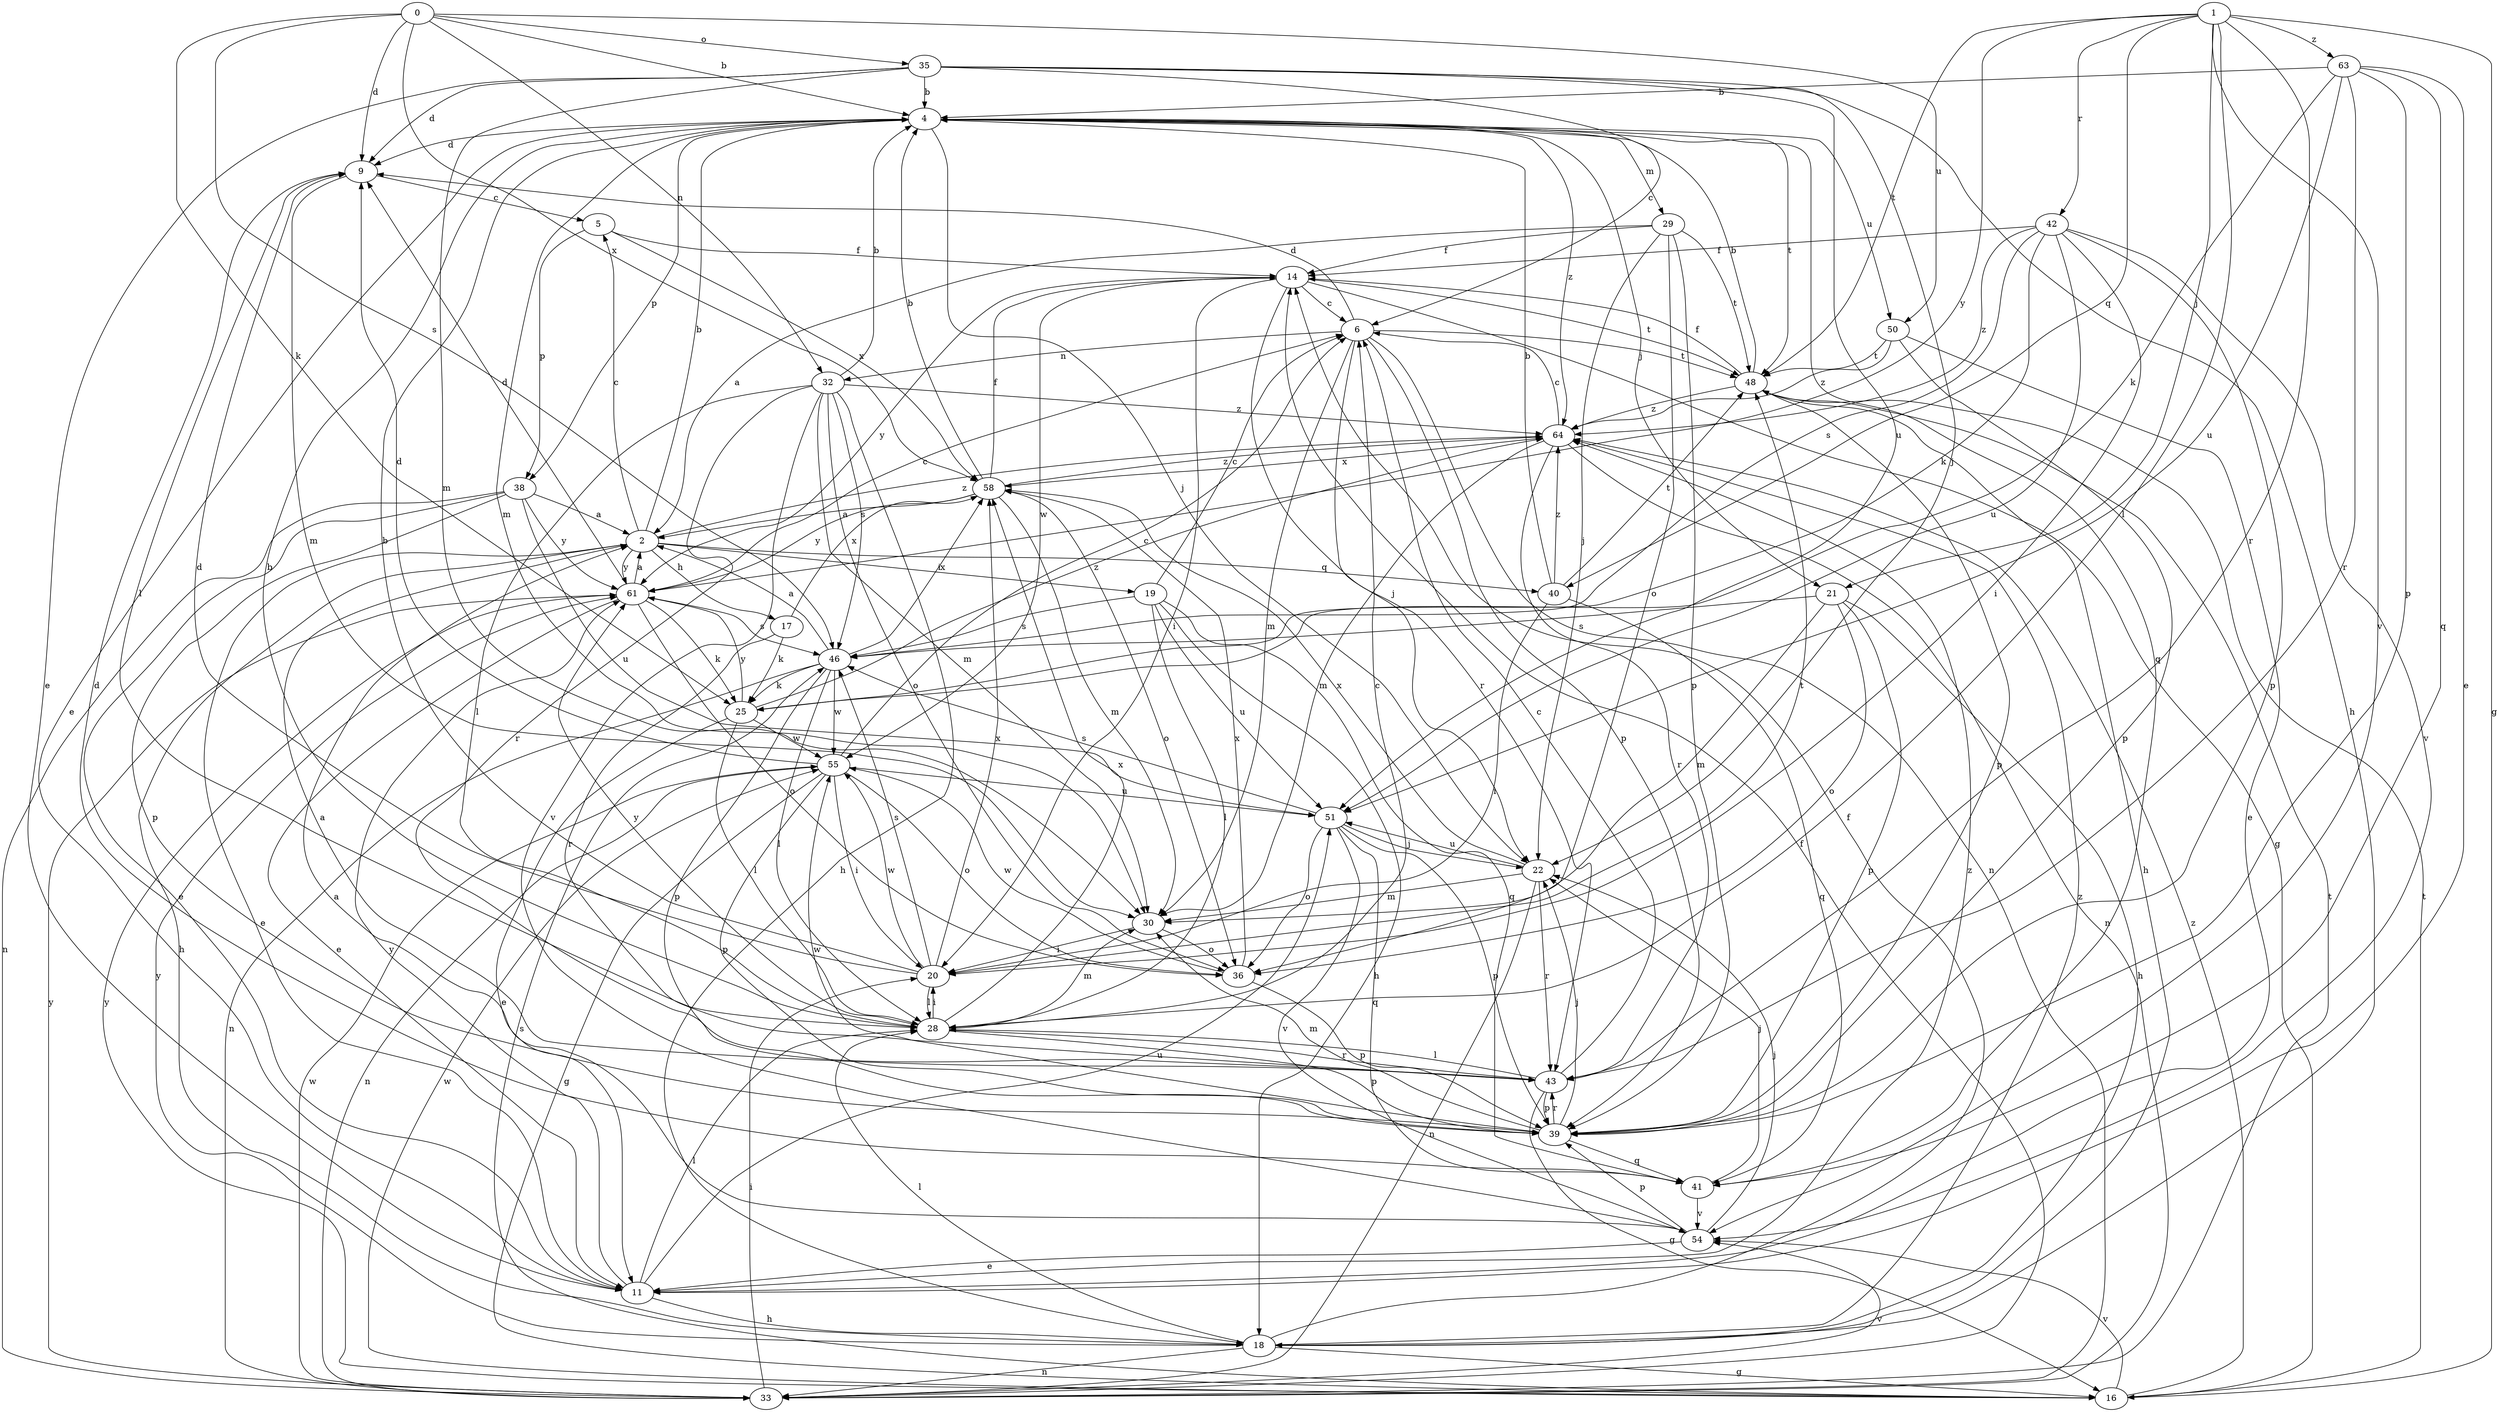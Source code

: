 strict digraph  {
0;
1;
2;
4;
5;
6;
9;
11;
14;
16;
17;
18;
19;
20;
21;
22;
25;
28;
29;
30;
32;
33;
35;
36;
38;
39;
40;
41;
42;
43;
46;
48;
50;
51;
54;
55;
58;
61;
63;
64;
0 -> 4  [label=b];
0 -> 9  [label=d];
0 -> 25  [label=k];
0 -> 32  [label=n];
0 -> 35  [label=o];
0 -> 46  [label=s];
0 -> 50  [label=u];
0 -> 58  [label=x];
1 -> 16  [label=g];
1 -> 21  [label=j];
1 -> 28  [label=l];
1 -> 40  [label=q];
1 -> 42  [label=r];
1 -> 43  [label=r];
1 -> 48  [label=t];
1 -> 54  [label=v];
1 -> 61  [label=y];
1 -> 63  [label=z];
2 -> 4  [label=b];
2 -> 5  [label=c];
2 -> 11  [label=e];
2 -> 17  [label=h];
2 -> 18  [label=h];
2 -> 19  [label=i];
2 -> 40  [label=q];
2 -> 61  [label=y];
2 -> 64  [label=z];
4 -> 9  [label=d];
4 -> 11  [label=e];
4 -> 21  [label=j];
4 -> 22  [label=j];
4 -> 29  [label=m];
4 -> 30  [label=m];
4 -> 38  [label=p];
4 -> 41  [label=q];
4 -> 48  [label=t];
4 -> 50  [label=u];
4 -> 64  [label=z];
5 -> 14  [label=f];
5 -> 38  [label=p];
5 -> 58  [label=x];
6 -> 9  [label=d];
6 -> 22  [label=j];
6 -> 30  [label=m];
6 -> 32  [label=n];
6 -> 33  [label=n];
6 -> 39  [label=p];
6 -> 48  [label=t];
9 -> 5  [label=c];
9 -> 28  [label=l];
9 -> 30  [label=m];
11 -> 18  [label=h];
11 -> 28  [label=l];
11 -> 51  [label=u];
11 -> 61  [label=y];
11 -> 64  [label=z];
14 -> 6  [label=c];
14 -> 16  [label=g];
14 -> 20  [label=i];
14 -> 43  [label=r];
14 -> 48  [label=t];
14 -> 55  [label=w];
14 -> 61  [label=y];
16 -> 46  [label=s];
16 -> 48  [label=t];
16 -> 54  [label=v];
16 -> 55  [label=w];
16 -> 61  [label=y];
16 -> 64  [label=z];
17 -> 25  [label=k];
17 -> 43  [label=r];
17 -> 58  [label=x];
18 -> 14  [label=f];
18 -> 16  [label=g];
18 -> 28  [label=l];
18 -> 33  [label=n];
18 -> 61  [label=y];
18 -> 64  [label=z];
19 -> 6  [label=c];
19 -> 18  [label=h];
19 -> 28  [label=l];
19 -> 41  [label=q];
19 -> 46  [label=s];
19 -> 51  [label=u];
20 -> 4  [label=b];
20 -> 9  [label=d];
20 -> 28  [label=l];
20 -> 46  [label=s];
20 -> 48  [label=t];
20 -> 55  [label=w];
20 -> 58  [label=x];
21 -> 18  [label=h];
21 -> 30  [label=m];
21 -> 36  [label=o];
21 -> 39  [label=p];
21 -> 46  [label=s];
22 -> 30  [label=m];
22 -> 33  [label=n];
22 -> 43  [label=r];
22 -> 51  [label=u];
22 -> 58  [label=x];
25 -> 11  [label=e];
25 -> 28  [label=l];
25 -> 55  [label=w];
25 -> 61  [label=y];
25 -> 64  [label=z];
28 -> 4  [label=b];
28 -> 6  [label=c];
28 -> 20  [label=i];
28 -> 30  [label=m];
28 -> 39  [label=p];
28 -> 43  [label=r];
28 -> 58  [label=x];
28 -> 61  [label=y];
29 -> 2  [label=a];
29 -> 14  [label=f];
29 -> 22  [label=j];
29 -> 36  [label=o];
29 -> 39  [label=p];
29 -> 48  [label=t];
30 -> 20  [label=i];
30 -> 36  [label=o];
32 -> 4  [label=b];
32 -> 18  [label=h];
32 -> 28  [label=l];
32 -> 30  [label=m];
32 -> 36  [label=o];
32 -> 43  [label=r];
32 -> 46  [label=s];
32 -> 54  [label=v];
32 -> 64  [label=z];
33 -> 14  [label=f];
33 -> 20  [label=i];
33 -> 48  [label=t];
33 -> 54  [label=v];
33 -> 55  [label=w];
33 -> 61  [label=y];
35 -> 4  [label=b];
35 -> 6  [label=c];
35 -> 9  [label=d];
35 -> 11  [label=e];
35 -> 18  [label=h];
35 -> 22  [label=j];
35 -> 30  [label=m];
35 -> 51  [label=u];
36 -> 39  [label=p];
36 -> 55  [label=w];
36 -> 58  [label=x];
38 -> 2  [label=a];
38 -> 11  [label=e];
38 -> 33  [label=n];
38 -> 39  [label=p];
38 -> 51  [label=u];
38 -> 61  [label=y];
39 -> 22  [label=j];
39 -> 30  [label=m];
39 -> 41  [label=q];
39 -> 43  [label=r];
39 -> 55  [label=w];
40 -> 4  [label=b];
40 -> 20  [label=i];
40 -> 41  [label=q];
40 -> 48  [label=t];
40 -> 64  [label=z];
41 -> 9  [label=d];
41 -> 22  [label=j];
41 -> 54  [label=v];
42 -> 14  [label=f];
42 -> 20  [label=i];
42 -> 25  [label=k];
42 -> 39  [label=p];
42 -> 46  [label=s];
42 -> 51  [label=u];
42 -> 54  [label=v];
42 -> 64  [label=z];
43 -> 2  [label=a];
43 -> 6  [label=c];
43 -> 16  [label=g];
43 -> 28  [label=l];
43 -> 39  [label=p];
46 -> 2  [label=a];
46 -> 25  [label=k];
46 -> 28  [label=l];
46 -> 33  [label=n];
46 -> 39  [label=p];
46 -> 55  [label=w];
46 -> 58  [label=x];
48 -> 4  [label=b];
48 -> 14  [label=f];
48 -> 18  [label=h];
48 -> 39  [label=p];
48 -> 64  [label=z];
50 -> 11  [label=e];
50 -> 39  [label=p];
50 -> 48  [label=t];
50 -> 64  [label=z];
51 -> 22  [label=j];
51 -> 36  [label=o];
51 -> 39  [label=p];
51 -> 41  [label=q];
51 -> 46  [label=s];
51 -> 54  [label=v];
54 -> 2  [label=a];
54 -> 11  [label=e];
54 -> 22  [label=j];
54 -> 39  [label=p];
55 -> 6  [label=c];
55 -> 9  [label=d];
55 -> 16  [label=g];
55 -> 20  [label=i];
55 -> 33  [label=n];
55 -> 36  [label=o];
55 -> 39  [label=p];
55 -> 51  [label=u];
58 -> 2  [label=a];
58 -> 4  [label=b];
58 -> 14  [label=f];
58 -> 30  [label=m];
58 -> 36  [label=o];
58 -> 61  [label=y];
58 -> 64  [label=z];
61 -> 2  [label=a];
61 -> 6  [label=c];
61 -> 9  [label=d];
61 -> 11  [label=e];
61 -> 25  [label=k];
61 -> 36  [label=o];
61 -> 46  [label=s];
63 -> 4  [label=b];
63 -> 11  [label=e];
63 -> 25  [label=k];
63 -> 39  [label=p];
63 -> 41  [label=q];
63 -> 43  [label=r];
63 -> 51  [label=u];
64 -> 6  [label=c];
64 -> 30  [label=m];
64 -> 33  [label=n];
64 -> 43  [label=r];
64 -> 58  [label=x];
}
